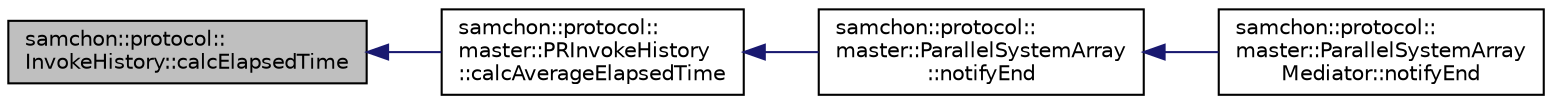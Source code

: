 digraph "samchon::protocol::InvokeHistory::calcElapsedTime"
{
  edge [fontname="Helvetica",fontsize="10",labelfontname="Helvetica",labelfontsize="10"];
  node [fontname="Helvetica",fontsize="10",shape=record];
  rankdir="LR";
  Node1 [label="samchon::protocol::\lInvokeHistory::calcElapsedTime",height=0.2,width=0.4,color="black", fillcolor="grey75", style="filled", fontcolor="black"];
  Node1 -> Node2 [dir="back",color="midnightblue",fontsize="10",style="solid",fontname="Helvetica"];
  Node2 [label="samchon::protocol::\lmaster::PRInvokeHistory\l::calcAverageElapsedTime",height=0.2,width=0.4,color="black", fillcolor="white", style="filled",URL="$d9/dae/classsamchon_1_1protocol_1_1master_1_1PRInvokeHistory.html#a2763eecaaa3fa00a205f66b583b4c1c4",tooltip="Calculate average of elapsed time for each segmentation. "];
  Node2 -> Node3 [dir="back",color="midnightblue",fontsize="10",style="solid",fontname="Helvetica"];
  Node3 [label="samchon::protocol::\lmaster::ParallelSystemArray\l::notifyEnd",height=0.2,width=0.4,color="black", fillcolor="white", style="filled",URL="$d8/d9c/classsamchon_1_1protocol_1_1master_1_1ParallelSystemArray.html#a0346d46f78a275e3fd88f5380859de24",tooltip="Notify end of a master history. "];
  Node3 -> Node4 [dir="back",color="midnightblue",fontsize="10",style="solid",fontname="Helvetica"];
  Node4 [label="samchon::protocol::\lmaster::ParallelSystemArray\lMediator::notifyEnd",height=0.2,width=0.4,color="black", fillcolor="white", style="filled",URL="$d3/d18/classsamchon_1_1protocol_1_1master_1_1ParallelSystemArrayMediator.html#a077b8eed3acfb0bcbd6ea71d824d788a",tooltip="Notify end of a master history. "];
}
